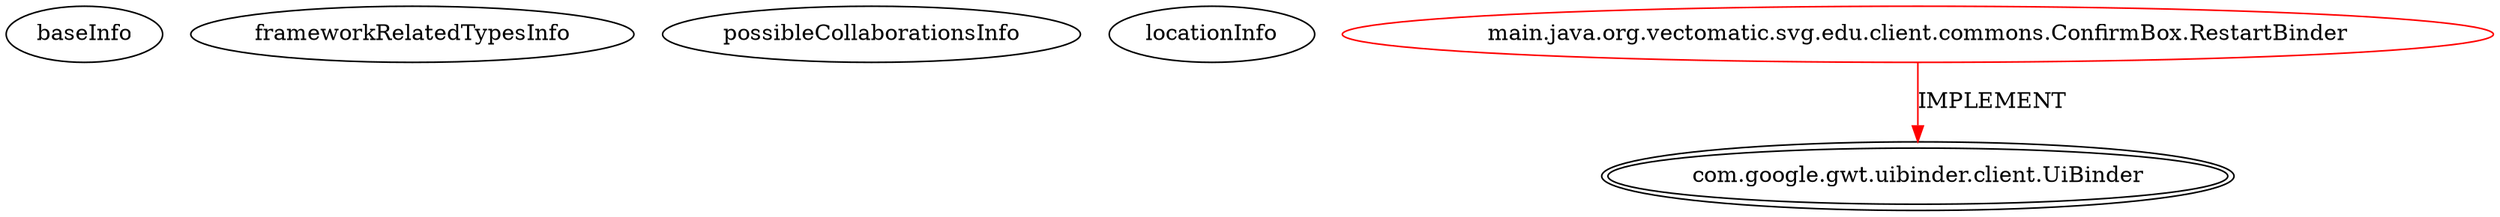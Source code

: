 digraph {
baseInfo[graphId=3489,category="extension_graph",isAnonymous=false,possibleRelation=false]
frameworkRelatedTypesInfo[0="com.google.gwt.uibinder.client.UiBinder"]
possibleCollaborationsInfo[]
locationInfo[projectName="laaglu-lib-gwt-svg-edu-commons",filePath="/laaglu-lib-gwt-svg-edu-commons/lib-gwt-svg-edu-commons-master/src/main/java/org/vectomatic/svg/edu/client/commons/ConfirmBox.java",contextSignature="RestartBinder",graphId="3489"]
0[label="main.java.org.vectomatic.svg.edu.client.commons.ConfirmBox.RestartBinder",vertexType="ROOT_CLIENT_CLASS_DECLARATION",isFrameworkType=false,color=red]
1[label="com.google.gwt.uibinder.client.UiBinder",vertexType="FRAMEWORK_INTERFACE_TYPE",isFrameworkType=true,peripheries=2]
0->1[label="IMPLEMENT",color=red]
}
